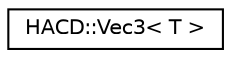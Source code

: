 digraph "Graphical Class Hierarchy"
{
  edge [fontname="Helvetica",fontsize="10",labelfontname="Helvetica",labelfontsize="10"];
  node [fontname="Helvetica",fontsize="10",shape=record];
  rankdir="LR";
  Node1 [label="HACD::Vec3\< T \>",height=0.2,width=0.4,color="black", fillcolor="white", style="filled",URL="$class_h_a_c_d_1_1_vec3.html",tooltip="Vector dim 3. "];
}
